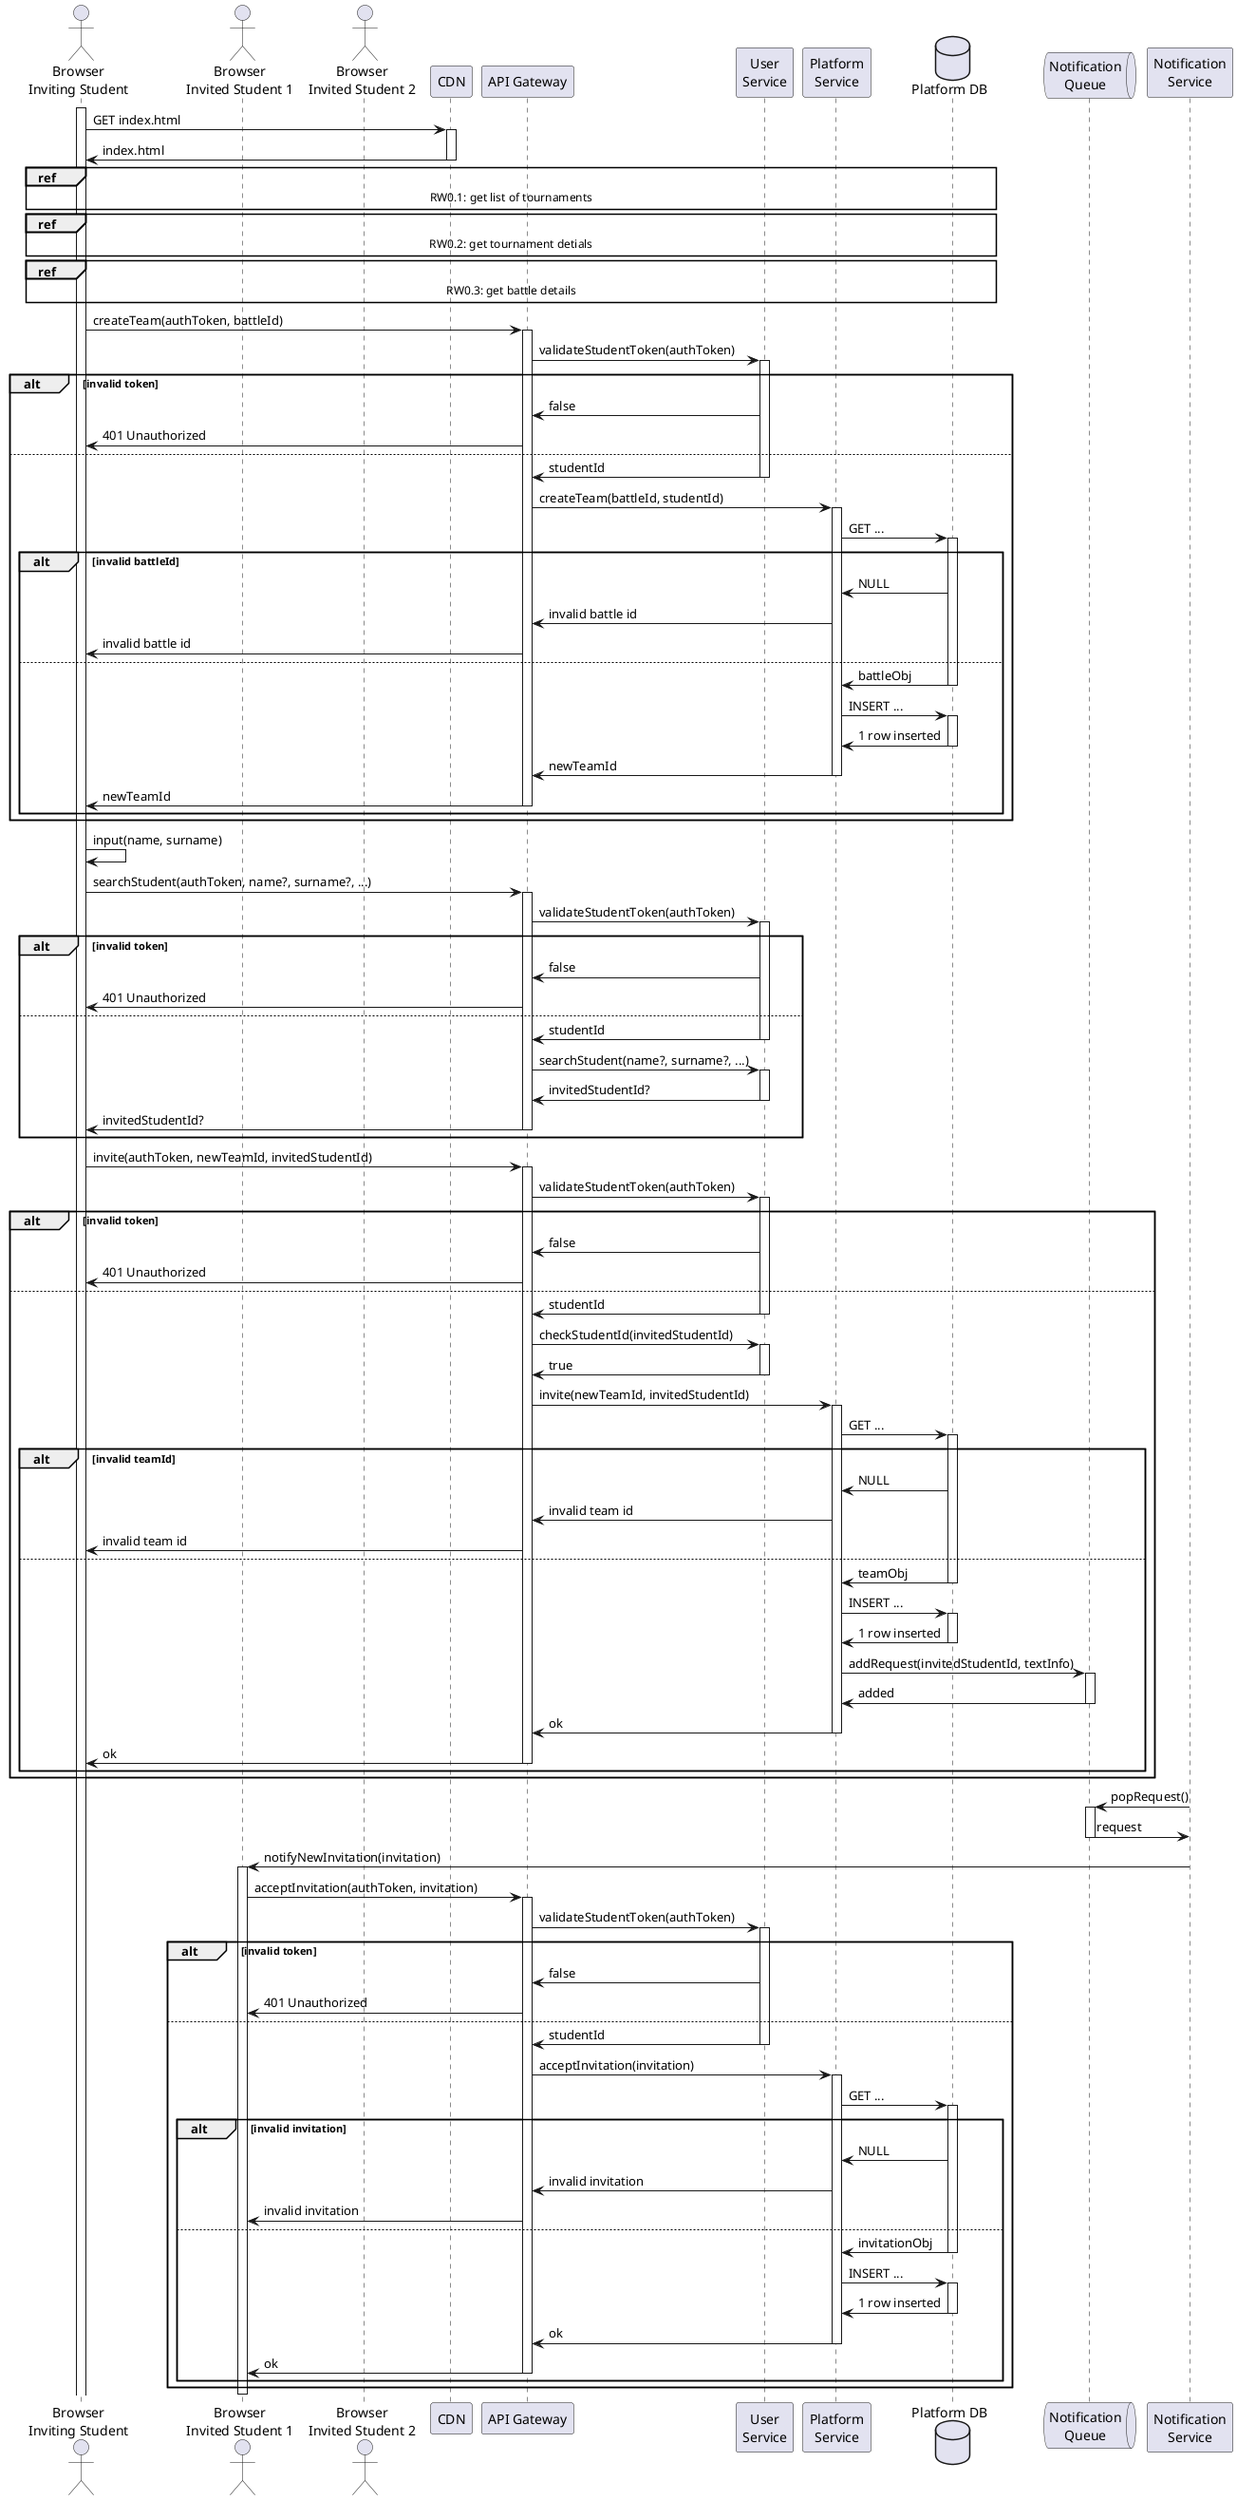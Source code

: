 @startuml RW4 - Students create a team for a tournament battle

actor "Browser\nInviting Student" as Browser
actor "Browser\nInvited Student 1" as Browser1
actor "Browser\nInvited Student 2" as Browser2
participant CDN
participant "API Gateway" as gateway
participant "User\nService" as auth

participant "Platform\nService" as platform
database "Platform DB" as platformDb

queue  "Notification\nQueue" as notificationQueue
participant "Notification\nService" as notification


activate Browser
Browser -> CDN ++ : GET index.html
Browser <- CDN -- : index.html

ref over Browser, gateway, auth, platform, platformDb: RW0.1: get list of tournaments
ref over Browser, gateway, auth, platform, platformDb: RW0.2: get tournament detials
ref over Browser, gateway, auth, platform, platformDb: RW0.3: get battle details

Browser -> gateway ++ : createTeam(authToken, battleId)
gateway -> auth ++ : validateStudentToken(authToken)
alt invalid token
    gateway <- auth : false
    Browser <- gateway : 401 Unauthorized
else
    gateway <- auth -- : studentId
    gateway -> platform ++ : createTeam(battleId, studentId)
    platform -> platformDb ++ : GET ...

    alt invalid battleId
        platform <- platformDb : NULL
        gateway <- platform : invalid battle id
        Browser <- gateway : invalid battle id
    else
        platform <- platformDb -- : battleObj
        platform -> platformDb ++ : INSERT ...
        platform <- platformDb -- : 1 row inserted
        gateway <- platform -- : newTeamId
        Browser <- gateway -- : newTeamId
    end
end

'INVITE STUDENT 1
Browser -> Browser : input(name, surname)

Browser -> gateway ++ : searchStudent(authToken, name?, surname?, ...)
gateway -> auth ++ : validateStudentToken(authToken)
alt invalid token
    gateway <- auth : false
    Browser <- gateway : 401 Unauthorized
else
    gateway <- auth -- : studentId
    gateway -> auth ++ : searchStudent(name?, surname?, ...)
    gateway <- auth -- : invitedStudentId?
    Browser <- gateway -- : invitedStudentId?
end

Browser -> gateway ++ : invite(authToken, newTeamId, invitedStudentId)
gateway -> auth ++ : validateStudentToken(authToken)
alt invalid token
    gateway <- auth : false
    Browser <- gateway : 401 Unauthorized
else
    gateway <- auth -- : studentId
    gateway -> auth ++ : checkStudentId(invitedStudentId)
    gateway <- auth -- : true
    gateway -> platform ++ : invite(newTeamId, invitedStudentId)
    platform -> platformDb ++ : GET ...

    alt invalid teamId
        platform <- platformDb : NULL
        gateway <- platform : invalid team id
        Browser <- gateway : invalid team id
    else
        platform <- platformDb -- : teamObj
        platform -> platformDb ++ : INSERT ...
        platform <- platformDb -- : 1 row inserted
        platform -> notificationQueue ++ : addRequest(invitedStudentId, textInfo)
        platform <- notificationQueue -- : added
        gateway <- platform -- : ok
        Browser <- gateway -- : ok
    end
end

'STUDENT 1 ACCEPTS NOTIFICATION
notification -> notificationQueue ++ : popRequest()
notification <- notificationQueue -- : request
notification -> Browser1 ++ : notifyNewInvitation(invitation)
Browser1 -> gateway ++ : acceptInvitation(authToken, invitation)
gateway -> auth ++ : validateStudentToken(authToken)
alt invalid token
    gateway <- auth : false
    Browser1 <- gateway : 401 Unauthorized
else
    gateway <- auth -- : studentId
    gateway -> platform ++ : acceptInvitation(invitation)
    platform -> platformDb ++ : GET ...

    alt invalid invitation
        platform <- platformDb : NULL
        gateway <- platform : invalid invitation
        Browser1 <- gateway : invalid invitation
    else
        platform <- platformDb -- : invitationObj
        platform -> platformDb ++ : INSERT ...
        platform <- platformDb -- : 1 row inserted
        gateway <- platform -- : ok
        Browser1 <- gateway -- : ok
    end
end
deactivate Browser1

@enduml